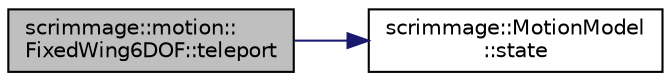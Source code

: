 digraph "scrimmage::motion::FixedWing6DOF::teleport"
{
 // LATEX_PDF_SIZE
  edge [fontname="Helvetica",fontsize="10",labelfontname="Helvetica",labelfontsize="10"];
  node [fontname="Helvetica",fontsize="10",shape=record];
  rankdir="LR";
  Node1 [label="scrimmage::motion::\lFixedWing6DOF::teleport",height=0.2,width=0.4,color="black", fillcolor="grey75", style="filled", fontcolor="black",tooltip=" "];
  Node1 -> Node2 [color="midnightblue",fontsize="10",style="solid",fontname="Helvetica"];
  Node2 [label="scrimmage::MotionModel\l::state",height=0.2,width=0.4,color="black", fillcolor="white", style="filled",URL="$classscrimmage_1_1MotionModel.html#a37a0762207c6643b13a3015d2b866e13",tooltip=" "];
}

